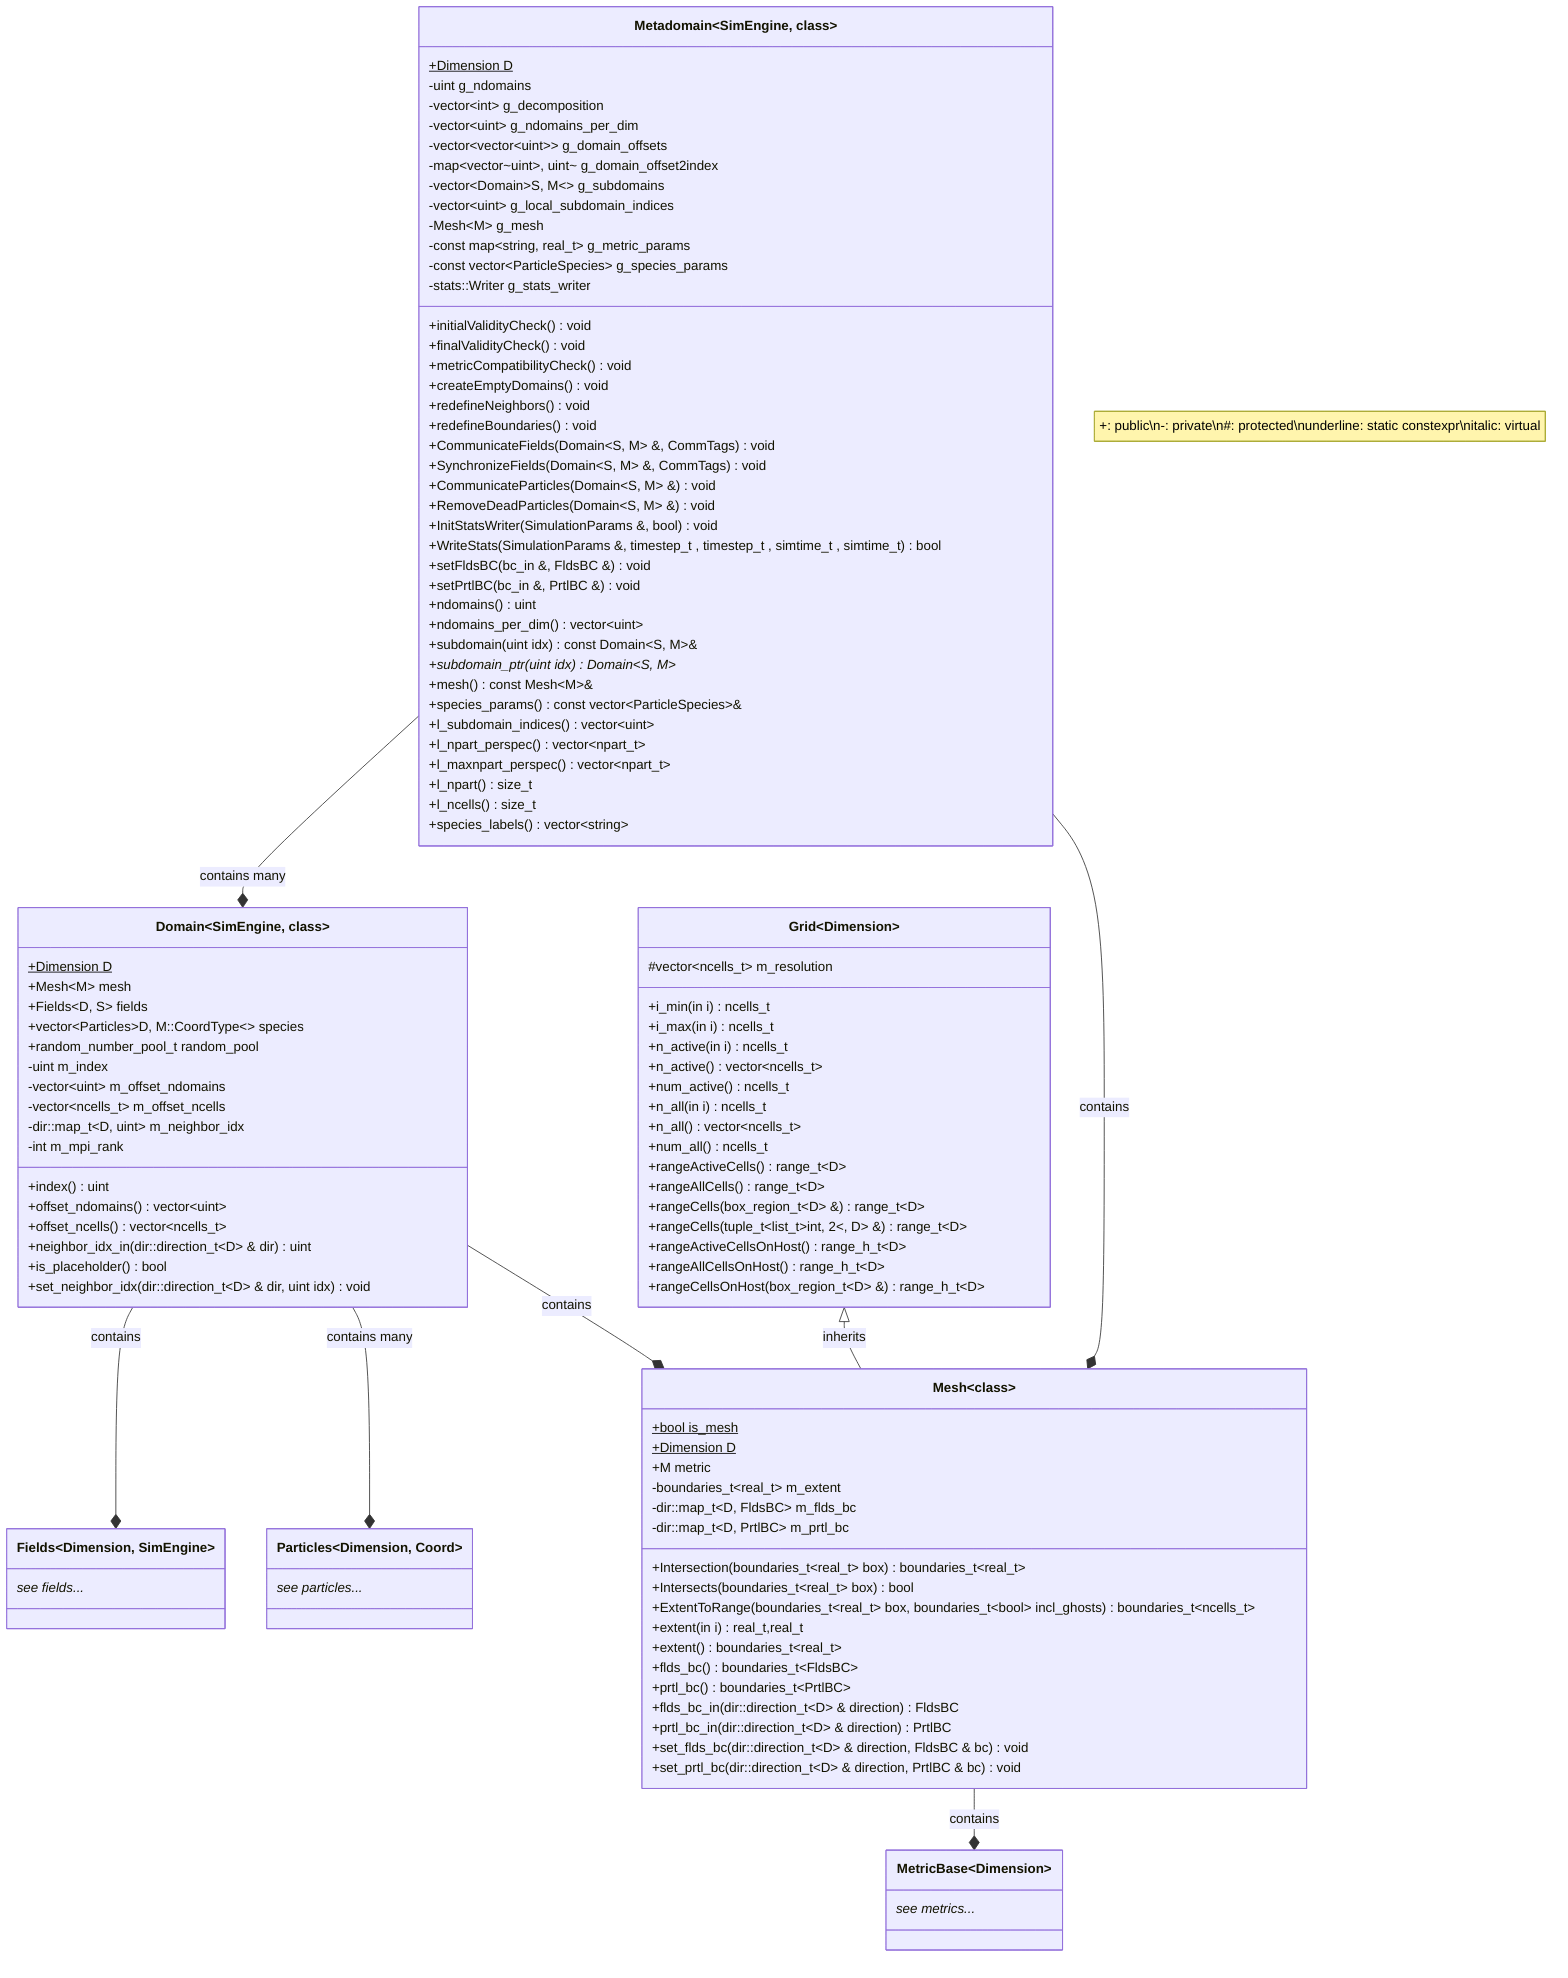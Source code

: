 classDiagram
  class MetricBase~Dimension~ {
    see metrics...*
  }
  class Fields~Dimension, SimEngine~ {
    see fields...*
  }
  class Particles~Dimension, Coord~ {
    see particles...*
  }
  class Metadomain~SimEngine, class~ {
    +Dimension D$
    -uint g_ndomains
    -vector~int~ g_decomposition
    -vector~uint~ g_ndomains_per_dim
    -vector~vector~uint~~ g_domain_offsets
    -map~vector~uint~, uint~ g_domain_offset2index
    -vector~Domain~S, M~~ g_subdomains
    -vector~uint~ g_local_subdomain_indices
    -Mesh~M~ g_mesh
    -const map~string, real_t~ g_metric_params
    -const vector~ParticleSpecies~ g_species_params
    -stats\:\:Writer g_stats_writer
    +initialValidityCheck() void
    +finalValidityCheck() void
    +metricCompatibilityCheck() void
    +createEmptyDomains() void
    +redefineNeighbors() void
    +redefineBoundaries() void
    +CommunicateFields(Domain~S, M~ &, CommTags ) void
    +SynchronizeFields(Domain~S, M~ &, CommTags ) void
    +CommunicateParticles(Domain~S, M~ &) void
    +RemoveDeadParticles(Domain~S, M~ &) void
    +InitStatsWriter(SimulationParams &, bool ) void
    +WriteStats(SimulationParams &, timestep_t , timestep_t , simtime_t , simtime_t ) bool
    +setFldsBC(bc_in &, FldsBC &) void
    +setPrtlBC(bc_in &, PrtlBC &) void
    +ndomains() uint
    +ndomains_per_dim() vector~uint~
    +subdomain(uint idx) const Domain~S, M~&
    +subdomain_ptr(uint idx) Domain~S, M~*
    +mesh() const Mesh~M~&
    +species_params() const vector~ParticleSpecies~&
    +l_subdomain_indices() vector~uint~
    +l_npart_perspec() vector~npart_t~
    +l_maxnpart_perspec() vector~npart_t~
    +l_npart() size_t
    +l_ncells() size_t
    +species_labels() vector~string~
  }
  class Domain~SimEngine, class~ {
    +Dimension D$
    +Mesh~M~ mesh
    +Fields~D, S~ fields
    +vector~Particles~D, M\:\:CoordType~~ species
    +random_number_pool_t random_pool
    -uint m_index
    -vector~uint~ m_offset_ndomains
    -vector~ncells_t~ m_offset_ncells
    -dir\:\:map_t~D, uint~ m_neighbor_idx
    -int m_mpi_rank
    +index() uint
    +offset_ndomains() vector~uint~
    +offset_ncells() vector~ncells_t~
    +neighbor_idx_in(dir\:\:direction_t~D~ & dir) uint
    +is_placeholder() bool
    +set_neighbor_idx(dir\:\:direction_t~D~ & dir, uint idx) void
  }
  class Grid~Dimension~ {
    #vector~ncells_t~ m_resolution
    +i_min(in i) ncells_t
    +i_max(in i) ncells_t
    +n_active(in i) ncells_t
    +n_active() vector~ncells_t~
    +num_active() ncells_t
    +n_all(in i) ncells_t
    +n_all() vector~ncells_t~
    +num_all() ncells_t
    +rangeActiveCells() range_t~D~
    +rangeAllCells() range_t~D~
    +rangeCells(box_region_t~D~ &) range_t~D~
    +rangeCells(tuple_t~list_t~int, 2~, D~ &) range_t~D~
    +rangeActiveCellsOnHost() range_h_t~D~
    +rangeAllCellsOnHost() range_h_t~D~
    +rangeCellsOnHost(box_region_t~D~ &) range_h_t~D~
  }
  class Mesh~class~ {
    +bool is_mesh$
    +Dimension D$
    +M metric
    -boundaries_t~real_t~ m_extent
    -dir\:\:map_t~D, FldsBC~ m_flds_bc
    -dir\:\:map_t~D, PrtlBC~ m_prtl_bc
    +Intersection(boundaries_t~real_t~ box) boundaries_t~real_t~
    +Intersects(boundaries_t~real_t~ box) bool
    +ExtentToRange(boundaries_t~real_t~ box, boundaries_t~bool~ incl_ghosts) boundaries_t~ncells_t~
    +extent(in i) real_t,real_t
    +extent() boundaries_t~real_t~
    +flds_bc() boundaries_t~FldsBC~
    +prtl_bc() boundaries_t~PrtlBC~
    +flds_bc_in(dir\:\:direction_t~D~ & direction) FldsBC
    +prtl_bc_in(dir\:\:direction_t~D~ & direction) PrtlBC
    +set_flds_bc(dir\:\:direction_t~D~ & direction, FldsBC & bc) void
    +set_prtl_bc(dir\:\:direction_t~D~ & direction, PrtlBC & bc) void
  }

  Domain --* Mesh : contains
  Grid <|-- Mesh : inherits
  Mesh --* MetricBase : contains
  Metadomain --* Domain : contains many
  Metadomain --* Mesh : contains
  Domain --* Fields : contains
  Domain --* Particles : contains many

  note "+: public\n-: private\n#: protected\nunderline: static constexpr\nitalic: virtual"